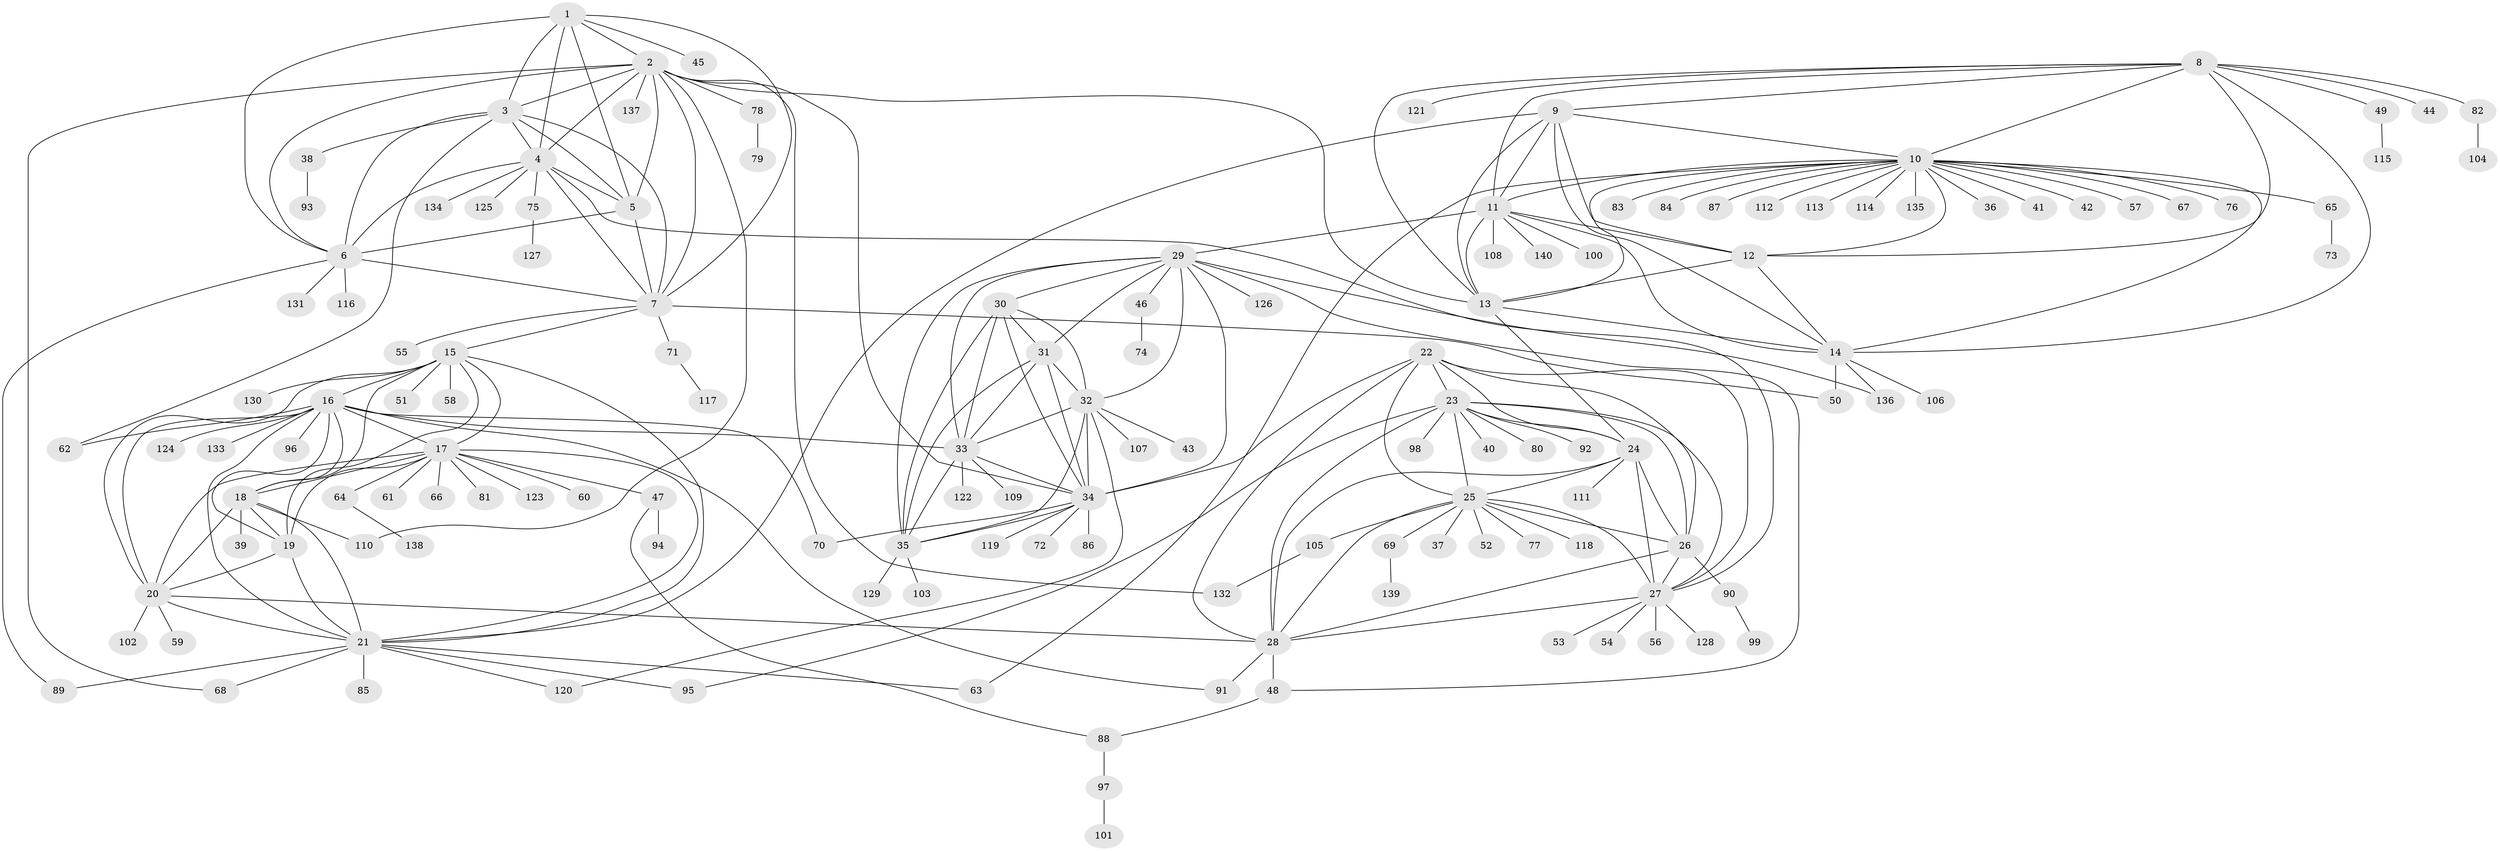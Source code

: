 // Generated by graph-tools (version 1.1) at 2025/16/03/09/25 04:16:00]
// undirected, 140 vertices, 234 edges
graph export_dot {
graph [start="1"]
  node [color=gray90,style=filled];
  1;
  2;
  3;
  4;
  5;
  6;
  7;
  8;
  9;
  10;
  11;
  12;
  13;
  14;
  15;
  16;
  17;
  18;
  19;
  20;
  21;
  22;
  23;
  24;
  25;
  26;
  27;
  28;
  29;
  30;
  31;
  32;
  33;
  34;
  35;
  36;
  37;
  38;
  39;
  40;
  41;
  42;
  43;
  44;
  45;
  46;
  47;
  48;
  49;
  50;
  51;
  52;
  53;
  54;
  55;
  56;
  57;
  58;
  59;
  60;
  61;
  62;
  63;
  64;
  65;
  66;
  67;
  68;
  69;
  70;
  71;
  72;
  73;
  74;
  75;
  76;
  77;
  78;
  79;
  80;
  81;
  82;
  83;
  84;
  85;
  86;
  87;
  88;
  89;
  90;
  91;
  92;
  93;
  94;
  95;
  96;
  97;
  98;
  99;
  100;
  101;
  102;
  103;
  104;
  105;
  106;
  107;
  108;
  109;
  110;
  111;
  112;
  113;
  114;
  115;
  116;
  117;
  118;
  119;
  120;
  121;
  122;
  123;
  124;
  125;
  126;
  127;
  128;
  129;
  130;
  131;
  132;
  133;
  134;
  135;
  136;
  137;
  138;
  139;
  140;
  1 -- 2;
  1 -- 3;
  1 -- 4;
  1 -- 5;
  1 -- 6;
  1 -- 7;
  1 -- 45;
  2 -- 3;
  2 -- 4;
  2 -- 5;
  2 -- 6;
  2 -- 7;
  2 -- 13;
  2 -- 34;
  2 -- 68;
  2 -- 78;
  2 -- 110;
  2 -- 132;
  2 -- 137;
  3 -- 4;
  3 -- 5;
  3 -- 6;
  3 -- 7;
  3 -- 38;
  3 -- 62;
  4 -- 5;
  4 -- 6;
  4 -- 7;
  4 -- 27;
  4 -- 75;
  4 -- 125;
  4 -- 134;
  5 -- 6;
  5 -- 7;
  6 -- 7;
  6 -- 89;
  6 -- 116;
  6 -- 131;
  7 -- 15;
  7 -- 50;
  7 -- 55;
  7 -- 71;
  8 -- 9;
  8 -- 10;
  8 -- 11;
  8 -- 12;
  8 -- 13;
  8 -- 14;
  8 -- 44;
  8 -- 49;
  8 -- 82;
  8 -- 121;
  9 -- 10;
  9 -- 11;
  9 -- 12;
  9 -- 13;
  9 -- 14;
  9 -- 21;
  10 -- 11;
  10 -- 12;
  10 -- 13;
  10 -- 14;
  10 -- 36;
  10 -- 41;
  10 -- 42;
  10 -- 57;
  10 -- 63;
  10 -- 65;
  10 -- 67;
  10 -- 76;
  10 -- 83;
  10 -- 84;
  10 -- 87;
  10 -- 112;
  10 -- 113;
  10 -- 114;
  10 -- 135;
  11 -- 12;
  11 -- 13;
  11 -- 14;
  11 -- 29;
  11 -- 100;
  11 -- 108;
  11 -- 140;
  12 -- 13;
  12 -- 14;
  13 -- 14;
  13 -- 24;
  14 -- 50;
  14 -- 106;
  14 -- 136;
  15 -- 16;
  15 -- 17;
  15 -- 18;
  15 -- 19;
  15 -- 20;
  15 -- 21;
  15 -- 51;
  15 -- 58;
  15 -- 130;
  16 -- 17;
  16 -- 18;
  16 -- 19;
  16 -- 20;
  16 -- 21;
  16 -- 33;
  16 -- 62;
  16 -- 70;
  16 -- 91;
  16 -- 96;
  16 -- 124;
  16 -- 133;
  17 -- 18;
  17 -- 19;
  17 -- 20;
  17 -- 21;
  17 -- 47;
  17 -- 60;
  17 -- 61;
  17 -- 64;
  17 -- 66;
  17 -- 81;
  17 -- 123;
  18 -- 19;
  18 -- 20;
  18 -- 21;
  18 -- 39;
  18 -- 110;
  19 -- 20;
  19 -- 21;
  20 -- 21;
  20 -- 28;
  20 -- 59;
  20 -- 102;
  21 -- 63;
  21 -- 68;
  21 -- 85;
  21 -- 89;
  21 -- 95;
  21 -- 120;
  22 -- 23;
  22 -- 24;
  22 -- 25;
  22 -- 26;
  22 -- 27;
  22 -- 28;
  22 -- 34;
  23 -- 24;
  23 -- 25;
  23 -- 26;
  23 -- 27;
  23 -- 28;
  23 -- 40;
  23 -- 80;
  23 -- 92;
  23 -- 95;
  23 -- 98;
  24 -- 25;
  24 -- 26;
  24 -- 27;
  24 -- 28;
  24 -- 111;
  25 -- 26;
  25 -- 27;
  25 -- 28;
  25 -- 37;
  25 -- 52;
  25 -- 69;
  25 -- 77;
  25 -- 105;
  25 -- 118;
  26 -- 27;
  26 -- 28;
  26 -- 90;
  27 -- 28;
  27 -- 53;
  27 -- 54;
  27 -- 56;
  27 -- 128;
  28 -- 48;
  28 -- 91;
  29 -- 30;
  29 -- 31;
  29 -- 32;
  29 -- 33;
  29 -- 34;
  29 -- 35;
  29 -- 46;
  29 -- 48;
  29 -- 126;
  29 -- 136;
  30 -- 31;
  30 -- 32;
  30 -- 33;
  30 -- 34;
  30 -- 35;
  31 -- 32;
  31 -- 33;
  31 -- 34;
  31 -- 35;
  32 -- 33;
  32 -- 34;
  32 -- 35;
  32 -- 43;
  32 -- 107;
  32 -- 120;
  33 -- 34;
  33 -- 35;
  33 -- 109;
  33 -- 122;
  34 -- 35;
  34 -- 70;
  34 -- 72;
  34 -- 86;
  34 -- 119;
  35 -- 103;
  35 -- 129;
  38 -- 93;
  46 -- 74;
  47 -- 88;
  47 -- 94;
  48 -- 88;
  49 -- 115;
  64 -- 138;
  65 -- 73;
  69 -- 139;
  71 -- 117;
  75 -- 127;
  78 -- 79;
  82 -- 104;
  88 -- 97;
  90 -- 99;
  97 -- 101;
  105 -- 132;
}
